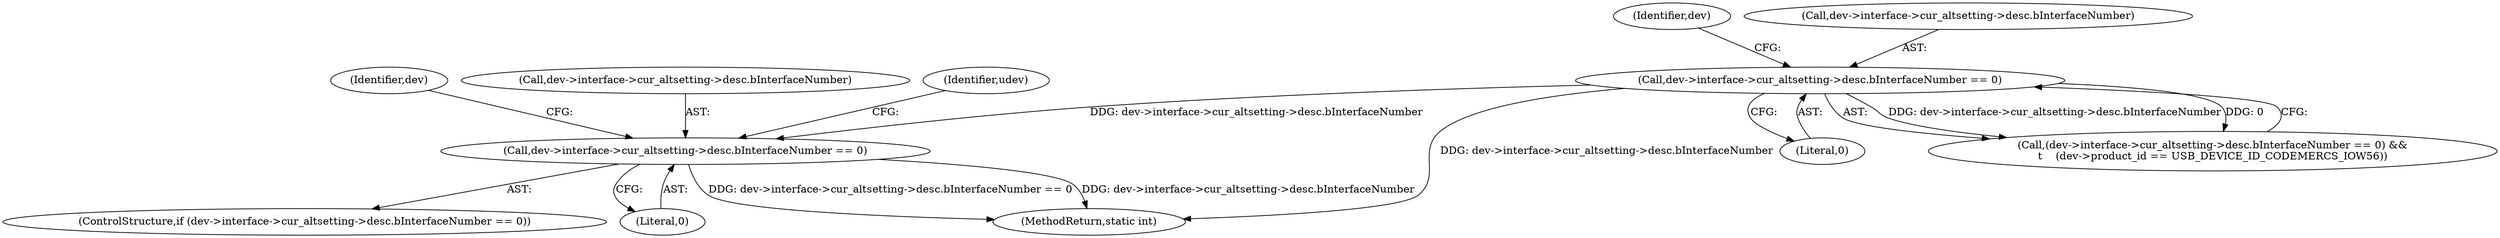 digraph "0_linux_4ec0ef3a82125efc36173062a50624550a900ae0@pointer" {
"1000450" [label="(Call,dev->interface->cur_altsetting->desc.bInterfaceNumber == 0)"];
"1000292" [label="(Call,dev->interface->cur_altsetting->desc.bInterfaceNumber == 0)"];
"1000449" [label="(ControlStructure,if (dev->interface->cur_altsetting->desc.bInterfaceNumber == 0))"];
"1000478" [label="(Identifier,dev)"];
"1000460" [label="(Literal,0)"];
"1000450" [label="(Call,dev->interface->cur_altsetting->desc.bInterfaceNumber == 0)"];
"1000305" [label="(Identifier,dev)"];
"1000451" [label="(Call,dev->interface->cur_altsetting->desc.bInterfaceNumber)"];
"1000292" [label="(Call,dev->interface->cur_altsetting->desc.bInterfaceNumber == 0)"];
"1000302" [label="(Literal,0)"];
"1000291" [label="(Call,(dev->interface->cur_altsetting->desc.bInterfaceNumber == 0) &&\n\t    (dev->product_id == USB_DEVICE_ID_CODEMERCS_IOW56))"];
"1000539" [label="(MethodReturn,static int)"];
"1000463" [label="(Identifier,udev)"];
"1000293" [label="(Call,dev->interface->cur_altsetting->desc.bInterfaceNumber)"];
"1000450" -> "1000449"  [label="AST: "];
"1000450" -> "1000460"  [label="CFG: "];
"1000451" -> "1000450"  [label="AST: "];
"1000460" -> "1000450"  [label="AST: "];
"1000463" -> "1000450"  [label="CFG: "];
"1000478" -> "1000450"  [label="CFG: "];
"1000450" -> "1000539"  [label="DDG: dev->interface->cur_altsetting->desc.bInterfaceNumber == 0"];
"1000450" -> "1000539"  [label="DDG: dev->interface->cur_altsetting->desc.bInterfaceNumber"];
"1000292" -> "1000450"  [label="DDG: dev->interface->cur_altsetting->desc.bInterfaceNumber"];
"1000292" -> "1000291"  [label="AST: "];
"1000292" -> "1000302"  [label="CFG: "];
"1000293" -> "1000292"  [label="AST: "];
"1000302" -> "1000292"  [label="AST: "];
"1000305" -> "1000292"  [label="CFG: "];
"1000291" -> "1000292"  [label="CFG: "];
"1000292" -> "1000539"  [label="DDG: dev->interface->cur_altsetting->desc.bInterfaceNumber"];
"1000292" -> "1000291"  [label="DDG: dev->interface->cur_altsetting->desc.bInterfaceNumber"];
"1000292" -> "1000291"  [label="DDG: 0"];
}
